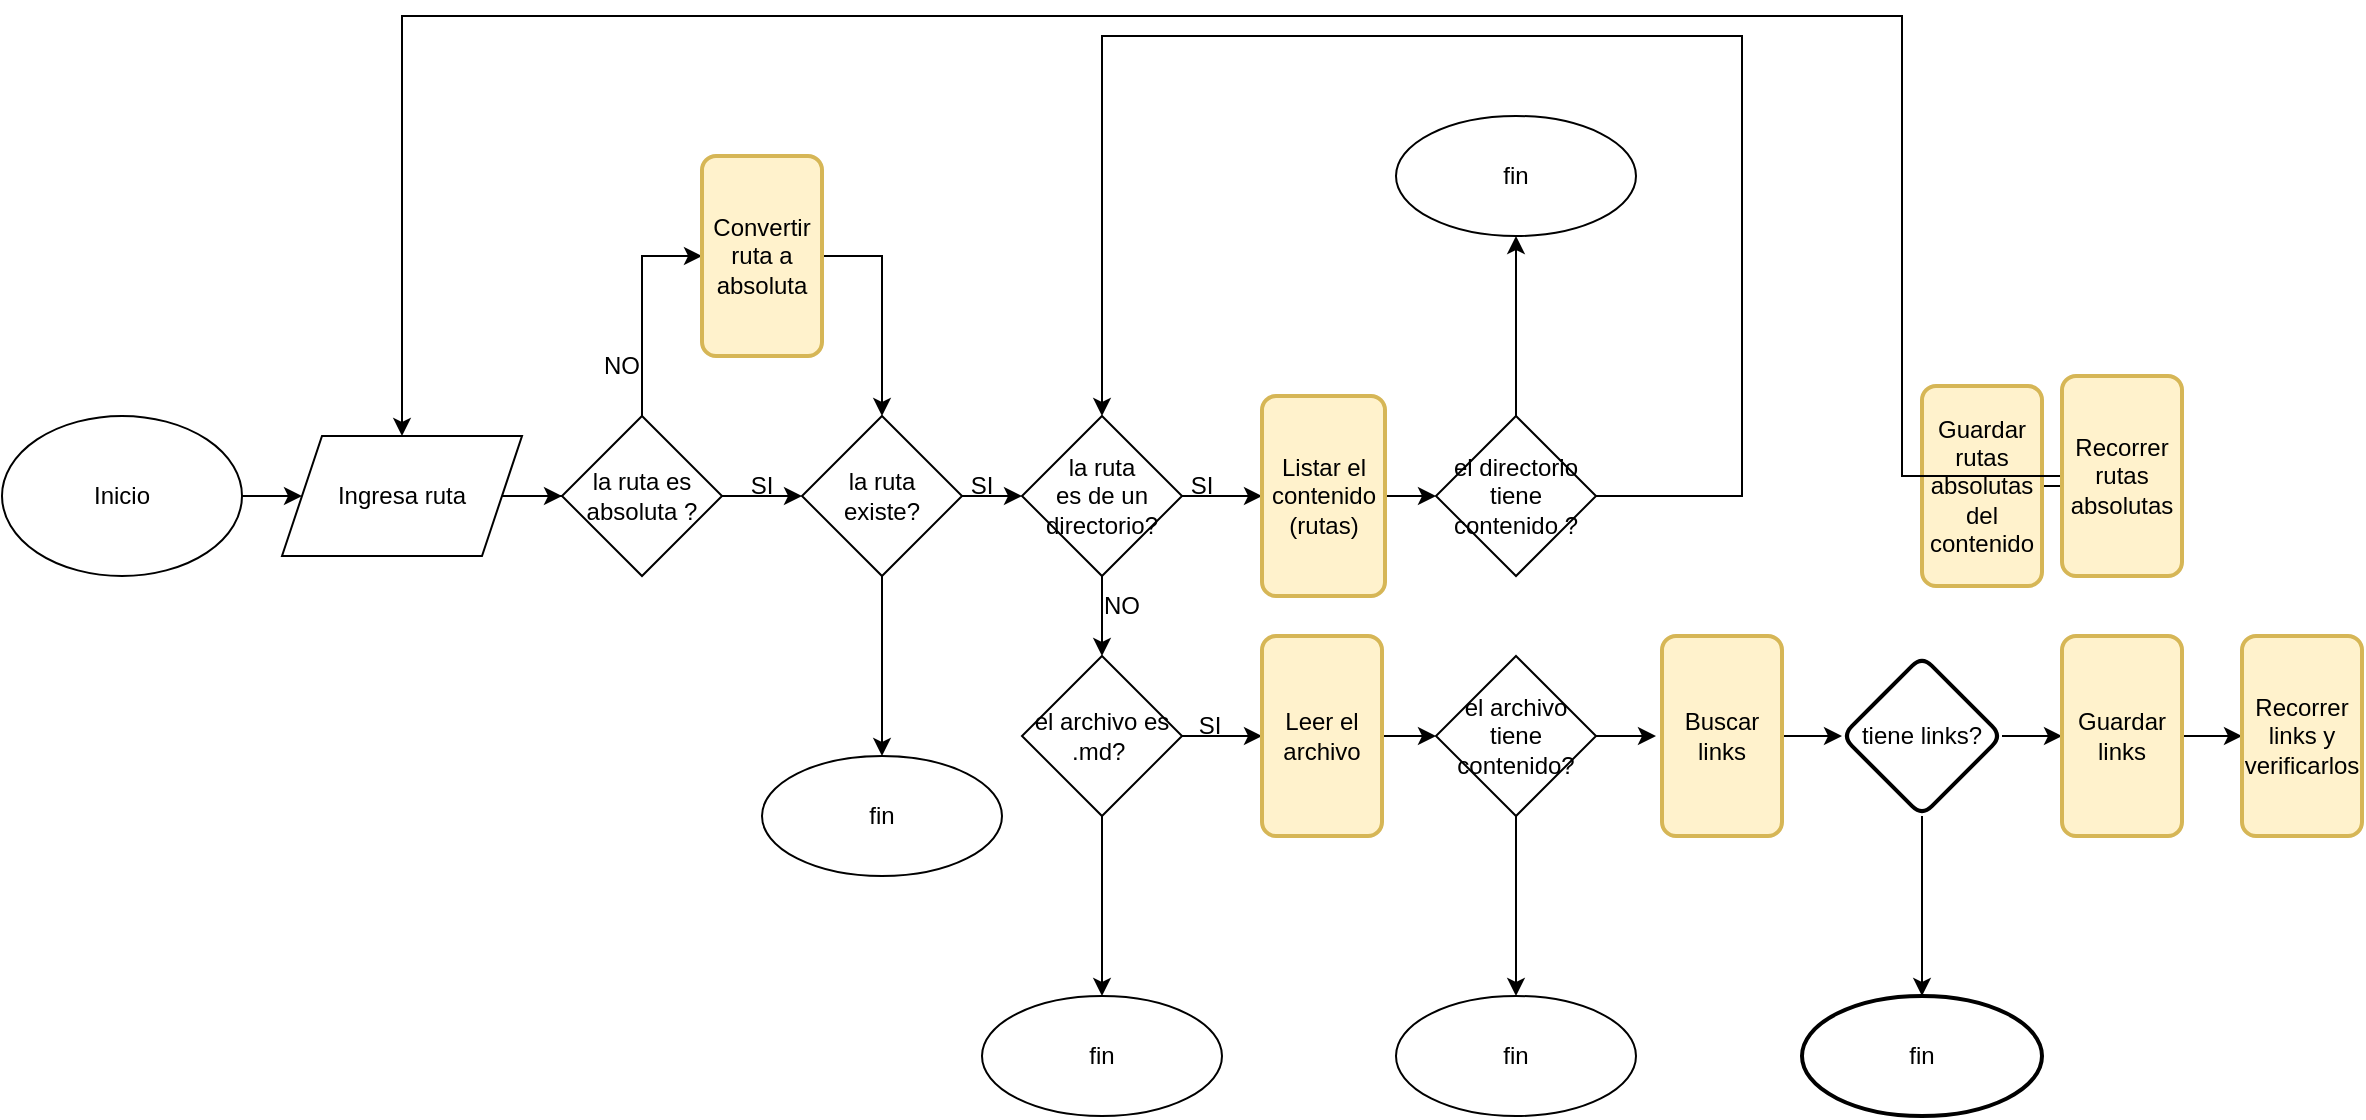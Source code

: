 <mxfile version="20.3.7" type="github">
  <diagram id="26Ks7-_Uhja3DBGOs-ar" name="Página-1">
    <mxGraphModel dx="2037" dy="646" grid="1" gridSize="10" guides="1" tooltips="1" connect="1" arrows="1" fold="1" page="1" pageScale="1" pageWidth="827" pageHeight="1169" math="0" shadow="0">
      <root>
        <mxCell id="0" />
        <mxCell id="1" parent="0" />
        <mxCell id="2Gd0TbTfjD6tGiB_V3G2-24" value="" style="edgeStyle=orthogonalEdgeStyle;rounded=0;orthogonalLoop=1;jettySize=auto;html=1;" parent="1" source="2Gd0TbTfjD6tGiB_V3G2-1" target="2Gd0TbTfjD6tGiB_V3G2-2" edge="1">
          <mxGeometry relative="1" as="geometry" />
        </mxCell>
        <mxCell id="2Gd0TbTfjD6tGiB_V3G2-1" value="Inicio" style="ellipse;whiteSpace=wrap;html=1;" parent="1" vertex="1">
          <mxGeometry x="-220" y="280" width="120" height="80" as="geometry" />
        </mxCell>
        <mxCell id="2Gd0TbTfjD6tGiB_V3G2-19" value="" style="edgeStyle=orthogonalEdgeStyle;rounded=0;orthogonalLoop=1;jettySize=auto;html=1;" parent="1" edge="1">
          <mxGeometry relative="1" as="geometry">
            <mxPoint x="100" y="280" as="sourcePoint" />
            <mxPoint x="130" y="200" as="targetPoint" />
            <Array as="points">
              <mxPoint x="100" y="200" />
            </Array>
          </mxGeometry>
        </mxCell>
        <mxCell id="2Gd0TbTfjD6tGiB_V3G2-23" value="" style="edgeStyle=orthogonalEdgeStyle;rounded=0;orthogonalLoop=1;jettySize=auto;html=1;" parent="1" source="2Gd0TbTfjD6tGiB_V3G2-2" target="2Gd0TbTfjD6tGiB_V3G2-3" edge="1">
          <mxGeometry relative="1" as="geometry" />
        </mxCell>
        <mxCell id="2Gd0TbTfjD6tGiB_V3G2-2" value="Ingresa ruta" style="shape=parallelogram;perimeter=parallelogramPerimeter;whiteSpace=wrap;html=1;fixedSize=1;" parent="1" vertex="1">
          <mxGeometry x="-80" y="290" width="120" height="60" as="geometry" />
        </mxCell>
        <mxCell id="2Gd0TbTfjD6tGiB_V3G2-13" value="" style="edgeStyle=orthogonalEdgeStyle;rounded=0;orthogonalLoop=1;jettySize=auto;html=1;" parent="1" source="2Gd0TbTfjD6tGiB_V3G2-3" target="2Gd0TbTfjD6tGiB_V3G2-4" edge="1">
          <mxGeometry relative="1" as="geometry" />
        </mxCell>
        <mxCell id="2Gd0TbTfjD6tGiB_V3G2-3" value="la ruta es absoluta ?" style="rhombus;whiteSpace=wrap;html=1;" parent="1" vertex="1">
          <mxGeometry x="60" y="280" width="80" height="80" as="geometry" />
        </mxCell>
        <mxCell id="2Gd0TbTfjD6tGiB_V3G2-27" value="" style="edgeStyle=orthogonalEdgeStyle;rounded=0;orthogonalLoop=1;jettySize=auto;html=1;" parent="1" source="2Gd0TbTfjD6tGiB_V3G2-4" target="2Gd0TbTfjD6tGiB_V3G2-5" edge="1">
          <mxGeometry relative="1" as="geometry" />
        </mxCell>
        <mxCell id="2Gd0TbTfjD6tGiB_V3G2-37" value="" style="edgeStyle=orthogonalEdgeStyle;rounded=0;orthogonalLoop=1;jettySize=auto;html=1;" parent="1" source="2Gd0TbTfjD6tGiB_V3G2-4" target="2Gd0TbTfjD6tGiB_V3G2-36" edge="1">
          <mxGeometry relative="1" as="geometry" />
        </mxCell>
        <mxCell id="2Gd0TbTfjD6tGiB_V3G2-4" value="la ruta &lt;br&gt;existe?" style="rhombus;whiteSpace=wrap;html=1;" parent="1" vertex="1">
          <mxGeometry x="180" y="280" width="80" height="80" as="geometry" />
        </mxCell>
        <mxCell id="2Gd0TbTfjD6tGiB_V3G2-31" value="" style="edgeStyle=orthogonalEdgeStyle;rounded=0;orthogonalLoop=1;jettySize=auto;html=1;" parent="1" source="2Gd0TbTfjD6tGiB_V3G2-5" target="2Gd0TbTfjD6tGiB_V3G2-6" edge="1">
          <mxGeometry relative="1" as="geometry" />
        </mxCell>
        <mxCell id="2Gd0TbTfjD6tGiB_V3G2-48" value="" style="edgeStyle=orthogonalEdgeStyle;rounded=0;orthogonalLoop=1;jettySize=auto;html=1;" parent="1" source="2Gd0TbTfjD6tGiB_V3G2-5" target="2Gd0TbTfjD6tGiB_V3G2-47" edge="1">
          <mxGeometry relative="1" as="geometry" />
        </mxCell>
        <mxCell id="2Gd0TbTfjD6tGiB_V3G2-5" value="la ruta &lt;br&gt;es de un directorio?" style="rhombus;whiteSpace=wrap;html=1;" parent="1" vertex="1">
          <mxGeometry x="290" y="280" width="80" height="80" as="geometry" />
        </mxCell>
        <mxCell id="2Gd0TbTfjD6tGiB_V3G2-35" value="" style="edgeStyle=orthogonalEdgeStyle;rounded=0;orthogonalLoop=1;jettySize=auto;html=1;" parent="1" source="2Gd0TbTfjD6tGiB_V3G2-6" target="2Gd0TbTfjD6tGiB_V3G2-34" edge="1">
          <mxGeometry relative="1" as="geometry" />
        </mxCell>
        <mxCell id="2Gd0TbTfjD6tGiB_V3G2-45" value="" style="edgeStyle=orthogonalEdgeStyle;rounded=0;orthogonalLoop=1;jettySize=auto;html=1;" parent="1" source="2Gd0TbTfjD6tGiB_V3G2-6" target="2Gd0TbTfjD6tGiB_V3G2-43" edge="1">
          <mxGeometry relative="1" as="geometry" />
        </mxCell>
        <mxCell id="2Gd0TbTfjD6tGiB_V3G2-6" value="el archivo es .md?&amp;nbsp;" style="rhombus;whiteSpace=wrap;html=1;" parent="1" vertex="1">
          <mxGeometry x="290" y="400" width="80" height="80" as="geometry" />
        </mxCell>
        <mxCell id="2Gd0TbTfjD6tGiB_V3G2-51" value="" style="edgeStyle=orthogonalEdgeStyle;rounded=0;orthogonalLoop=1;jettySize=auto;html=1;" parent="1" source="2Gd0TbTfjD6tGiB_V3G2-7" target="2Gd0TbTfjD6tGiB_V3G2-50" edge="1">
          <mxGeometry relative="1" as="geometry" />
        </mxCell>
        <mxCell id="srfshgSeiAaZEDyUKYVY-3" value="" style="edgeStyle=orthogonalEdgeStyle;rounded=0;orthogonalLoop=1;jettySize=auto;html=1;entryX=0.5;entryY=0;entryDx=0;entryDy=0;" parent="1" source="2Gd0TbTfjD6tGiB_V3G2-7" target="2Gd0TbTfjD6tGiB_V3G2-5" edge="1">
          <mxGeometry relative="1" as="geometry">
            <Array as="points">
              <mxPoint x="650" y="320" />
              <mxPoint x="650" y="90" />
              <mxPoint x="330" y="90" />
            </Array>
          </mxGeometry>
        </mxCell>
        <mxCell id="2Gd0TbTfjD6tGiB_V3G2-7" value="el directorio tiene contenido ?" style="rhombus;whiteSpace=wrap;html=1;" parent="1" vertex="1">
          <mxGeometry x="497" y="280" width="80" height="80" as="geometry" />
        </mxCell>
        <mxCell id="2Gd0TbTfjD6tGiB_V3G2-53" value="" style="edgeStyle=orthogonalEdgeStyle;rounded=0;orthogonalLoop=1;jettySize=auto;html=1;" parent="1" source="2Gd0TbTfjD6tGiB_V3G2-8" target="2Gd0TbTfjD6tGiB_V3G2-52" edge="1">
          <mxGeometry relative="1" as="geometry" />
        </mxCell>
        <mxCell id="2Gd0TbTfjD6tGiB_V3G2-54" value="" style="edgeStyle=orthogonalEdgeStyle;rounded=0;orthogonalLoop=1;jettySize=auto;html=1;" parent="1" source="2Gd0TbTfjD6tGiB_V3G2-8" edge="1">
          <mxGeometry relative="1" as="geometry">
            <mxPoint x="607" y="440" as="targetPoint" />
          </mxGeometry>
        </mxCell>
        <mxCell id="2Gd0TbTfjD6tGiB_V3G2-8" value="el archivo tiene contenido?" style="rhombus;whiteSpace=wrap;html=1;" parent="1" vertex="1">
          <mxGeometry x="497" y="400" width="80" height="80" as="geometry" />
        </mxCell>
        <mxCell id="2Gd0TbTfjD6tGiB_V3G2-20" style="edgeStyle=orthogonalEdgeStyle;rounded=0;orthogonalLoop=1;jettySize=auto;html=1;entryX=0.5;entryY=0;entryDx=0;entryDy=0;" parent="1" target="2Gd0TbTfjD6tGiB_V3G2-4" edge="1">
          <mxGeometry relative="1" as="geometry">
            <mxPoint x="190" y="200" as="sourcePoint" />
            <mxPoint x="220" y="270" as="targetPoint" />
            <Array as="points">
              <mxPoint x="220" y="200" />
            </Array>
          </mxGeometry>
        </mxCell>
        <mxCell id="2Gd0TbTfjD6tGiB_V3G2-25" value="SI" style="text;html=1;strokeColor=none;fillColor=none;align=center;verticalAlign=middle;whiteSpace=wrap;rounded=0;" parent="1" vertex="1">
          <mxGeometry x="130" y="300" width="60" height="30" as="geometry" />
        </mxCell>
        <mxCell id="2Gd0TbTfjD6tGiB_V3G2-26" value="NO" style="text;html=1;strokeColor=none;fillColor=none;align=center;verticalAlign=middle;whiteSpace=wrap;rounded=0;" parent="1" vertex="1">
          <mxGeometry x="60" y="240" width="60" height="30" as="geometry" />
        </mxCell>
        <mxCell id="2Gd0TbTfjD6tGiB_V3G2-28" value="SI" style="text;html=1;strokeColor=none;fillColor=none;align=center;verticalAlign=middle;whiteSpace=wrap;rounded=0;" parent="1" vertex="1">
          <mxGeometry x="240" y="300" width="60" height="30" as="geometry" />
        </mxCell>
        <mxCell id="2Gd0TbTfjD6tGiB_V3G2-32" value="NO" style="text;html=1;strokeColor=none;fillColor=none;align=center;verticalAlign=middle;whiteSpace=wrap;rounded=0;" parent="1" vertex="1">
          <mxGeometry x="310" y="360" width="60" height="30" as="geometry" />
        </mxCell>
        <mxCell id="2Gd0TbTfjD6tGiB_V3G2-33" value="SI" style="text;html=1;strokeColor=none;fillColor=none;align=center;verticalAlign=middle;whiteSpace=wrap;rounded=0;" parent="1" vertex="1">
          <mxGeometry x="350" y="300" width="60" height="30" as="geometry" />
        </mxCell>
        <mxCell id="2Gd0TbTfjD6tGiB_V3G2-34" value="fin" style="ellipse;whiteSpace=wrap;html=1;" parent="1" vertex="1">
          <mxGeometry x="270" y="570" width="120" height="60" as="geometry" />
        </mxCell>
        <mxCell id="2Gd0TbTfjD6tGiB_V3G2-36" value="fin" style="ellipse;whiteSpace=wrap;html=1;" parent="1" vertex="1">
          <mxGeometry x="160" y="450" width="120" height="60" as="geometry" />
        </mxCell>
        <mxCell id="2Gd0TbTfjD6tGiB_V3G2-39" value="SI" style="text;html=1;strokeColor=none;fillColor=none;align=center;verticalAlign=middle;whiteSpace=wrap;rounded=0;" parent="1" vertex="1">
          <mxGeometry x="354" y="420" width="60" height="30" as="geometry" />
        </mxCell>
        <mxCell id="2Gd0TbTfjD6tGiB_V3G2-46" value="" style="edgeStyle=orthogonalEdgeStyle;rounded=0;orthogonalLoop=1;jettySize=auto;html=1;" parent="1" source="2Gd0TbTfjD6tGiB_V3G2-43" target="2Gd0TbTfjD6tGiB_V3G2-8" edge="1">
          <mxGeometry relative="1" as="geometry" />
        </mxCell>
        <mxCell id="2Gd0TbTfjD6tGiB_V3G2-43" value="Leer el archivo" style="rounded=1;whiteSpace=wrap;html=1;absoluteArcSize=1;arcSize=14;strokeWidth=2;fillColor=#fff2cc;strokeColor=#d6b656;" parent="1" vertex="1">
          <mxGeometry x="410" y="390" width="60" height="100" as="geometry" />
        </mxCell>
        <mxCell id="2Gd0TbTfjD6tGiB_V3G2-44" value="Convertir ruta a absoluta" style="rounded=1;whiteSpace=wrap;html=1;absoluteArcSize=1;arcSize=14;strokeWidth=2;fillColor=#fff2cc;strokeColor=#d6b656;" parent="1" vertex="1">
          <mxGeometry x="130" y="150" width="60" height="100" as="geometry" />
        </mxCell>
        <mxCell id="2Gd0TbTfjD6tGiB_V3G2-49" value="" style="edgeStyle=orthogonalEdgeStyle;rounded=0;orthogonalLoop=1;jettySize=auto;html=1;" parent="1" source="2Gd0TbTfjD6tGiB_V3G2-47" target="2Gd0TbTfjD6tGiB_V3G2-7" edge="1">
          <mxGeometry relative="1" as="geometry" />
        </mxCell>
        <mxCell id="2Gd0TbTfjD6tGiB_V3G2-47" value="Listar el contenido&lt;br&gt;(rutas)" style="rounded=1;whiteSpace=wrap;html=1;absoluteArcSize=1;arcSize=14;strokeWidth=2;fillColor=#fff2cc;strokeColor=#d6b656;" parent="1" vertex="1">
          <mxGeometry x="410" y="270" width="61.5" height="100" as="geometry" />
        </mxCell>
        <mxCell id="2Gd0TbTfjD6tGiB_V3G2-50" value="fin" style="ellipse;whiteSpace=wrap;html=1;" parent="1" vertex="1">
          <mxGeometry x="477" y="130" width="120" height="60" as="geometry" />
        </mxCell>
        <mxCell id="2Gd0TbTfjD6tGiB_V3G2-52" value="fin" style="ellipse;whiteSpace=wrap;html=1;" parent="1" vertex="1">
          <mxGeometry x="477" y="570" width="120" height="60" as="geometry" />
        </mxCell>
        <mxCell id="2Gd0TbTfjD6tGiB_V3G2-57" value="" style="edgeStyle=orthogonalEdgeStyle;rounded=0;orthogonalLoop=1;jettySize=auto;html=1;" parent="1" source="2Gd0TbTfjD6tGiB_V3G2-55" target="2Gd0TbTfjD6tGiB_V3G2-56" edge="1">
          <mxGeometry relative="1" as="geometry" />
        </mxCell>
        <mxCell id="2Gd0TbTfjD6tGiB_V3G2-55" value="Buscar links" style="rounded=1;whiteSpace=wrap;html=1;absoluteArcSize=1;arcSize=14;strokeWidth=2;fillColor=#fff2cc;strokeColor=#d6b656;" parent="1" vertex="1">
          <mxGeometry x="610" y="390" width="60" height="100" as="geometry" />
        </mxCell>
        <mxCell id="2Gd0TbTfjD6tGiB_V3G2-59" value="" style="edgeStyle=orthogonalEdgeStyle;rounded=0;orthogonalLoop=1;jettySize=auto;html=1;" parent="1" source="2Gd0TbTfjD6tGiB_V3G2-56" target="2Gd0TbTfjD6tGiB_V3G2-58" edge="1">
          <mxGeometry relative="1" as="geometry" />
        </mxCell>
        <mxCell id="2Gd0TbTfjD6tGiB_V3G2-65" value="" style="edgeStyle=orthogonalEdgeStyle;rounded=0;orthogonalLoop=1;jettySize=auto;html=1;" parent="1" source="2Gd0TbTfjD6tGiB_V3G2-56" target="2Gd0TbTfjD6tGiB_V3G2-64" edge="1">
          <mxGeometry relative="1" as="geometry" />
        </mxCell>
        <mxCell id="2Gd0TbTfjD6tGiB_V3G2-56" value="tiene links?" style="rhombus;whiteSpace=wrap;html=1;rounded=1;arcSize=14;strokeWidth=2;" parent="1" vertex="1">
          <mxGeometry x="700" y="400" width="80" height="80" as="geometry" />
        </mxCell>
        <mxCell id="2Gd0TbTfjD6tGiB_V3G2-58" value="fin" style="ellipse;whiteSpace=wrap;html=1;rounded=1;arcSize=14;strokeWidth=2;" parent="1" vertex="1">
          <mxGeometry x="680" y="570" width="120" height="60" as="geometry" />
        </mxCell>
        <mxCell id="2Gd0TbTfjD6tGiB_V3G2-67" value="" style="edgeStyle=orthogonalEdgeStyle;rounded=0;orthogonalLoop=1;jettySize=auto;html=1;" parent="1" source="2Gd0TbTfjD6tGiB_V3G2-64" target="2Gd0TbTfjD6tGiB_V3G2-66" edge="1">
          <mxGeometry relative="1" as="geometry" />
        </mxCell>
        <mxCell id="2Gd0TbTfjD6tGiB_V3G2-64" value="Guardar links" style="rounded=1;whiteSpace=wrap;html=1;absoluteArcSize=1;arcSize=14;strokeWidth=2;fillColor=#fff2cc;strokeColor=#d6b656;" parent="1" vertex="1">
          <mxGeometry x="810" y="390" width="60" height="100" as="geometry" />
        </mxCell>
        <mxCell id="2Gd0TbTfjD6tGiB_V3G2-66" value="Recorrer links y verificarlos" style="rounded=1;whiteSpace=wrap;html=1;absoluteArcSize=1;arcSize=14;strokeWidth=2;fillColor=#fff2cc;strokeColor=#d6b656;" parent="1" vertex="1">
          <mxGeometry x="900" y="390" width="60" height="100" as="geometry" />
        </mxCell>
        <mxCell id="srfshgSeiAaZEDyUKYVY-4" value="" style="edgeStyle=orthogonalEdgeStyle;rounded=0;orthogonalLoop=1;jettySize=auto;html=1;" parent="1" source="srfshgSeiAaZEDyUKYVY-1" target="srfshgSeiAaZEDyUKYVY-2" edge="1">
          <mxGeometry relative="1" as="geometry" />
        </mxCell>
        <mxCell id="srfshgSeiAaZEDyUKYVY-1" value="Guardar rutas absolutas del contenido" style="rounded=1;whiteSpace=wrap;html=1;absoluteArcSize=1;arcSize=14;strokeWidth=2;fillColor=#fff2cc;strokeColor=#d6b656;" parent="1" vertex="1">
          <mxGeometry x="740" y="265" width="60" height="100" as="geometry" />
        </mxCell>
        <mxCell id="srfshgSeiAaZEDyUKYVY-5" style="edgeStyle=orthogonalEdgeStyle;rounded=0;orthogonalLoop=1;jettySize=auto;html=1;entryX=0.5;entryY=0;entryDx=0;entryDy=0;" parent="1" source="srfshgSeiAaZEDyUKYVY-2" target="2Gd0TbTfjD6tGiB_V3G2-2" edge="1">
          <mxGeometry relative="1" as="geometry">
            <Array as="points">
              <mxPoint x="730" y="80" />
              <mxPoint x="-20" y="80" />
            </Array>
          </mxGeometry>
        </mxCell>
        <mxCell id="srfshgSeiAaZEDyUKYVY-2" value="Recorrer rutas absolutas" style="rounded=1;whiteSpace=wrap;html=1;absoluteArcSize=1;arcSize=14;strokeWidth=2;fillColor=#fff2cc;strokeColor=#d6b656;" parent="1" vertex="1">
          <mxGeometry x="810" y="260" width="60" height="100" as="geometry" />
        </mxCell>
      </root>
    </mxGraphModel>
  </diagram>
</mxfile>
